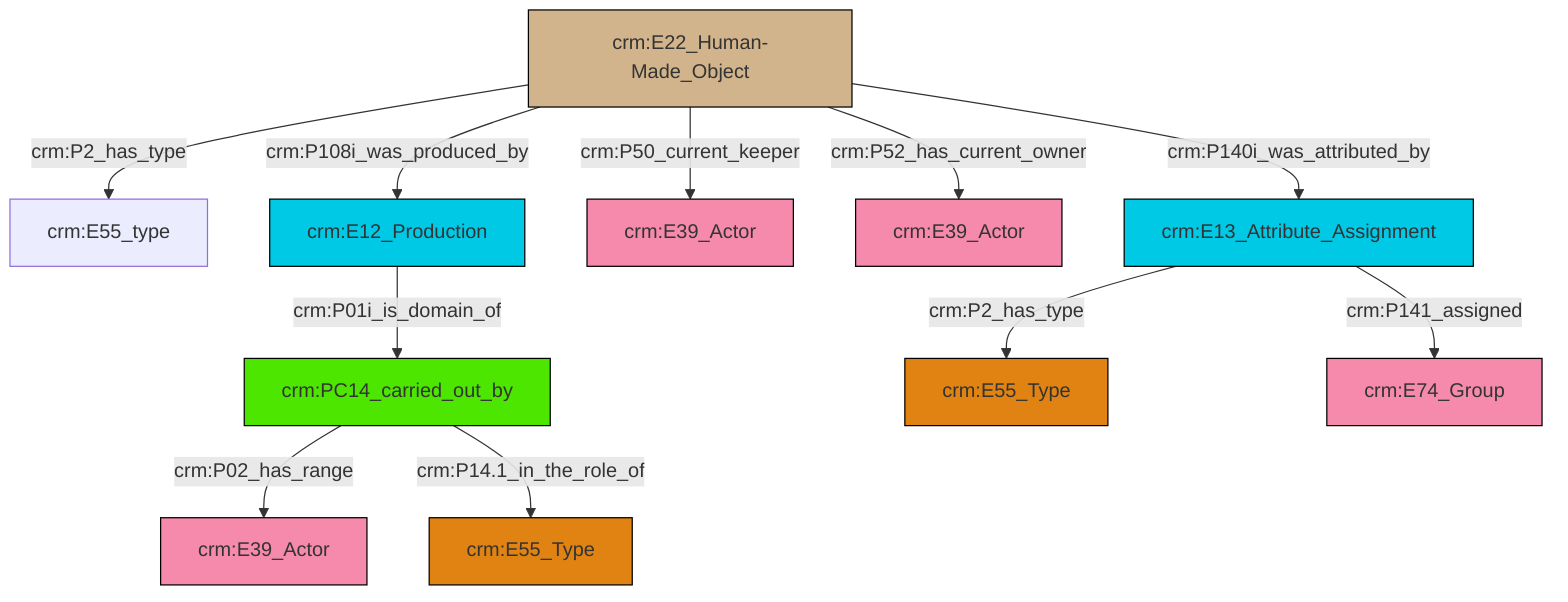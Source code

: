 graph TD
classDef Literal fill:#f2f2f2,stroke:#000000;
classDef CRM_Entity fill:#FFFFFF,stroke:#000000;
classDef Temporal_Entity fill:#00C9E6, stroke:#000000;
classDef Type fill:#E18312, stroke:#000000;
classDef Time-Span fill:#2C9C91, stroke:#000000;
classDef Appellation fill:#FFEB7F, stroke:#000000;
classDef Place fill:#008836, stroke:#000000;
classDef Persistent_Item fill:#B266B2, stroke:#000000;
classDef Conceptual_Object fill:#FFD700, stroke:#000000;
classDef Physical_Thing fill:#D2B48C, stroke:#000000;
classDef Actor fill:#f58aad, stroke:#000000;
classDef PC_Classes fill:#4ce600, stroke:#000000;
classDef Multi fill:#cccccc,stroke:#000000;

2["crm:PC14_carried_out_by"]:::PC_Classes -->|crm:P02_has_range| 3["crm:E39_Actor"]:::Actor
2["crm:PC14_carried_out_by"]:::PC_Classes -->|crm:P14.1_in_the_role_of| 6["crm:E55_Type"]:::Type
13["crm:E22_Human-Made_Object"]:::Physical_Thing -->|crm:P2_has_type| 9["crm:E55_type"]:::Default
13["crm:E22_Human-Made_Object"]:::Physical_Thing -->|crm:P108i_was_produced_by| 4["crm:E12_Production"]:::Temporal_Entity
13["crm:E22_Human-Made_Object"]:::Physical_Thing -->|crm:P50_current_keeper| 14["crm:E39_Actor"]:::Actor
4["crm:E12_Production"]:::Temporal_Entity -->|crm:P01i_is_domain_of| 2["crm:PC14_carried_out_by"]:::PC_Classes
13["crm:E22_Human-Made_Object"]:::Physical_Thing -->|crm:P52_has_current_owner| 11["crm:E39_Actor"]:::Actor
13["crm:E22_Human-Made_Object"]:::Physical_Thing -->|crm:P140i_was_attributed_by| 19["crm:E13_Attribute_Assignment"]:::Temporal_Entity
19["crm:E13_Attribute_Assignment"]:::Temporal_Entity -->|crm:P2_has_type| 17["crm:E55_Type"]:::Type
19["crm:E13_Attribute_Assignment"]:::Temporal_Entity -->|crm:P141_assigned| 0["crm:E74_Group"]:::Actor